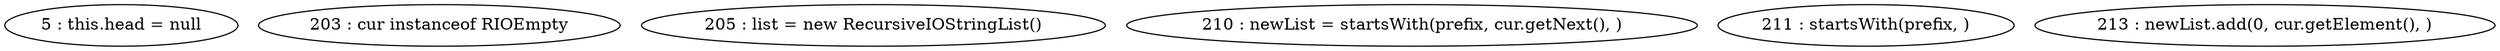 digraph G {
"5 : this.head = null"
"203 : cur instanceof RIOEmpty"
"205 : list = new RecursiveIOStringList()"
"210 : newList = startsWith(prefix, cur.getNext(), )"
"211 : startsWith(prefix, )"
"213 : newList.add(0, cur.getElement(), )"
}